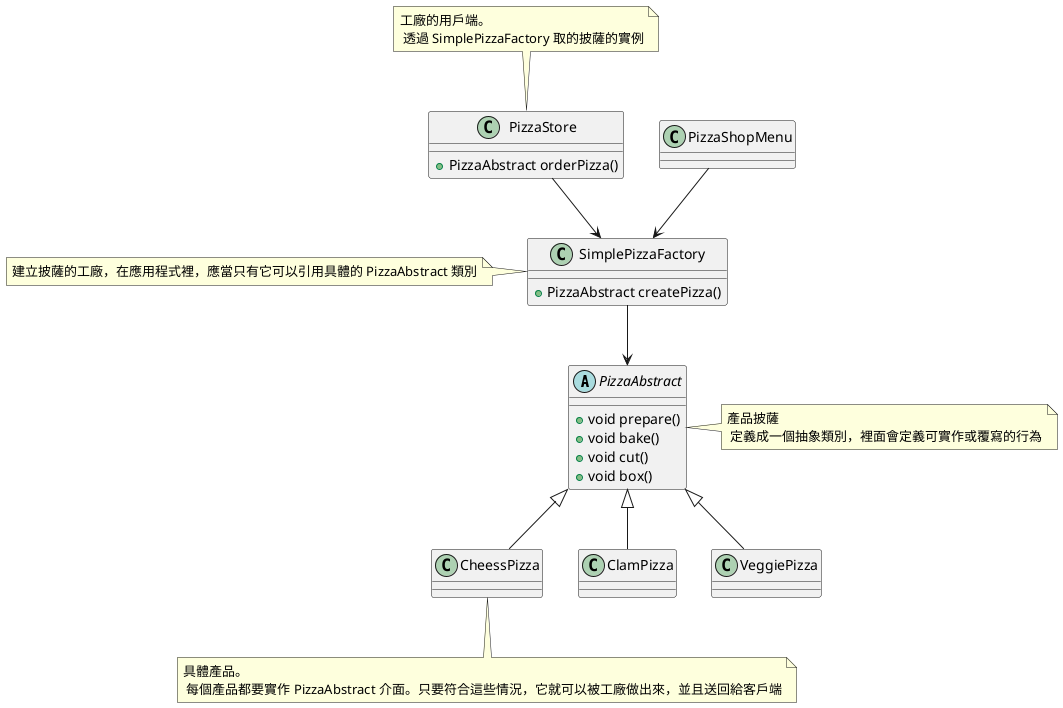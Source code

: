 @startuml SimpleFactory
abstract class PizzaAbstract {
    + void prepare()
    + void bake()
    + void cut()
    + void box()
}

class CheessPizza extends PizzaAbstract {

}
class ClamPizza extends PizzaAbstract {
    
}
class VeggiePizza extends PizzaAbstract {
    
}

class SimplePizzaFactory {
    + PizzaAbstract createPizza() 
}

class PizzaStore {
    + PizzaAbstract orderPizza() 
}
class PizzaShopMenu {
    
}

note right of PizzaAbstract : 產品披薩\n 定義成一個抽象類別，裡面會定義可實作或覆寫的行為
note left of SimplePizzaFactory : 建立披薩的工廠，在應用程式裡，應當只有它可以引用具體的 PizzaAbstract 類別
note top of PizzaStore: 工廠的用戶端。\n 透過 SimplePizzaFactory 取的披薩的實例
note bottom of CheessPizza: 具體產品。\n 每個產品都要實作 PizzaAbstract 介面。只要符合這些情況，它就可以被工廠做出來，並且送回給客戶端



PizzaStore --> SimplePizzaFactory
PizzaShopMenu --> SimplePizzaFactory
SimplePizzaFactory --> PizzaAbstract

@enduml
